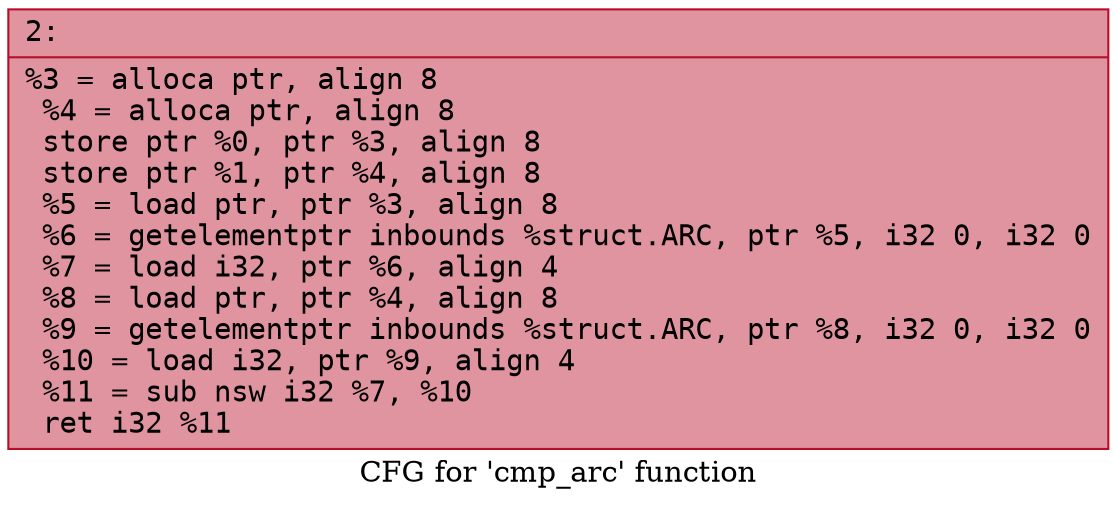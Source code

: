 digraph "CFG for 'cmp_arc' function" {
	label="CFG for 'cmp_arc' function";

	Node0x600000fe9810 [shape=record,color="#b70d28ff", style=filled, fillcolor="#b70d2870" fontname="Courier",label="{2:\l|  %3 = alloca ptr, align 8\l  %4 = alloca ptr, align 8\l  store ptr %0, ptr %3, align 8\l  store ptr %1, ptr %4, align 8\l  %5 = load ptr, ptr %3, align 8\l  %6 = getelementptr inbounds %struct.ARC, ptr %5, i32 0, i32 0\l  %7 = load i32, ptr %6, align 4\l  %8 = load ptr, ptr %4, align 8\l  %9 = getelementptr inbounds %struct.ARC, ptr %8, i32 0, i32 0\l  %10 = load i32, ptr %9, align 4\l  %11 = sub nsw i32 %7, %10\l  ret i32 %11\l}"];
}
